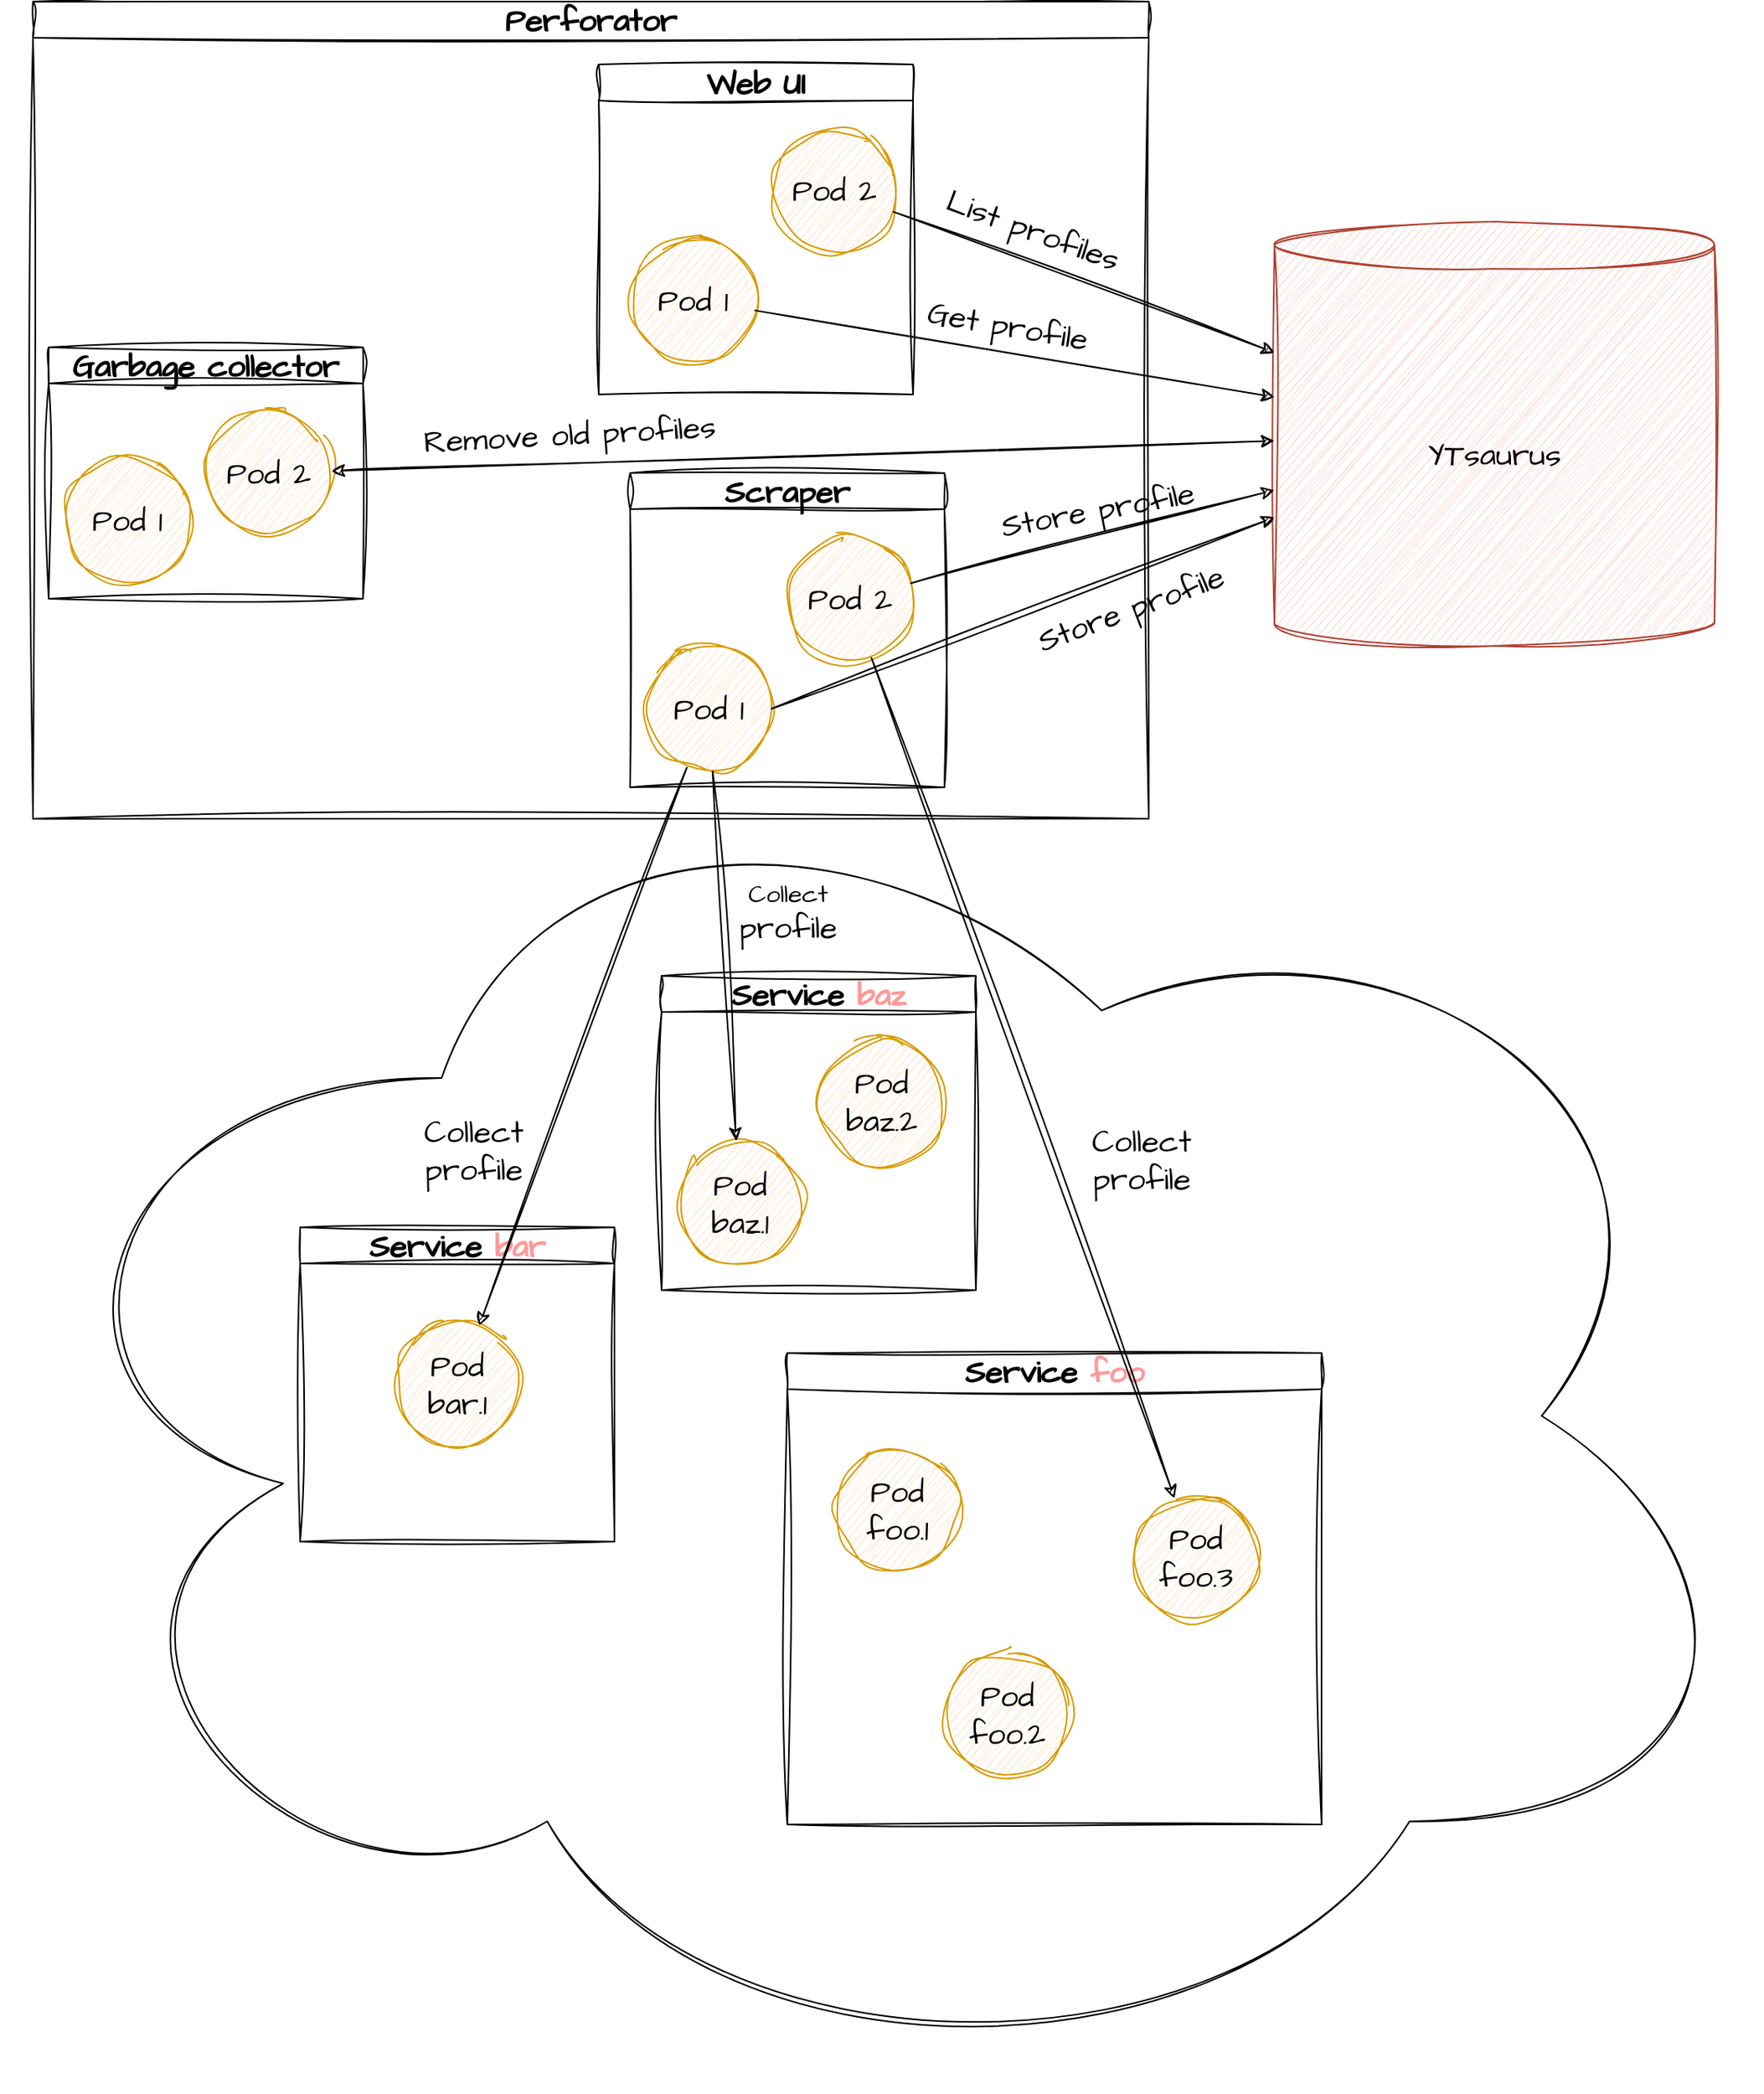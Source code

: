 <mxfile version="21.2.8" type="device">
  <diagram name="Страница 1" id="uUGXPo8AzU2IJs-jjgjA">
    <mxGraphModel dx="2070" dy="1463" grid="1" gridSize="10" guides="1" tooltips="1" connect="1" arrows="1" fold="1" page="1" pageScale="1" pageWidth="1600" pageHeight="1600" math="0" shadow="0">
      <root>
        <mxCell id="0" />
        <mxCell id="1" parent="0" />
        <mxCell id="Ml9DieXev5w7Eavj2J0n-49" value="" style="ellipse;shape=cloud;whiteSpace=wrap;html=1;sketch=1;hachureGap=4;jiggle=2;curveFitting=1;fontFamily=Architects Daughter;fontSource=https%3A%2F%2Ffonts.googleapis.com%2Fcss%3Ffamily%3DArchitects%2BDaughter;fontSize=20;fillColor=none;" vertex="1" parent="1">
          <mxGeometry x="210" y="640" width="1120" height="860" as="geometry" />
        </mxCell>
        <mxCell id="Ml9DieXev5w7Eavj2J0n-51" value="YTsaurus" style="shape=cylinder3;whiteSpace=wrap;html=1;boundedLbl=1;backgroundOutline=1;size=15;sketch=1;hachureGap=4;jiggle=2;curveFitting=1;fontFamily=Architects Daughter;fontSource=https%3A%2F%2Ffonts.googleapis.com%2Fcss%3Ffamily%3DArchitects%2BDaughter;fontSize=20;fillColor=#fad9d5;strokeColor=#ae4132;" vertex="1" parent="1">
          <mxGeometry x="1020" y="310" width="280" height="270" as="geometry" />
        </mxCell>
        <mxCell id="Ml9DieXev5w7Eavj2J0n-52" value="Perforator" style="swimlane;whiteSpace=wrap;html=1;sketch=1;hachureGap=4;jiggle=2;curveFitting=1;fontFamily=Architects Daughter;fontSource=https%3A%2F%2Ffonts.googleapis.com%2Fcss%3Ffamily%3DArchitects%2BDaughter;fontSize=20;" vertex="1" parent="1">
          <mxGeometry x="230" y="170" width="710" height="520" as="geometry" />
        </mxCell>
        <mxCell id="Ml9DieXev5w7Eavj2J0n-54" value="Scraper" style="swimlane;whiteSpace=wrap;html=1;sketch=1;hachureGap=4;jiggle=2;curveFitting=1;fontFamily=Architects Daughter;fontSource=https%3A%2F%2Ffonts.googleapis.com%2Fcss%3Ffamily%3DArchitects%2BDaughter;fontSize=20;" vertex="1" parent="Ml9DieXev5w7Eavj2J0n-52">
          <mxGeometry x="380" y="300" width="200" height="200" as="geometry" />
        </mxCell>
        <mxCell id="Ml9DieXev5w7Eavj2J0n-55" value="Pod 1" style="ellipse;whiteSpace=wrap;html=1;aspect=fixed;sketch=1;hachureGap=4;jiggle=2;curveFitting=1;fontFamily=Architects Daughter;fontSource=https%3A%2F%2Ffonts.googleapis.com%2Fcss%3Ffamily%3DArchitects%2BDaughter;fontSize=20;fillColor=#ffe6cc;strokeColor=#d79b00;" vertex="1" parent="Ml9DieXev5w7Eavj2J0n-54">
          <mxGeometry x="10" y="110" width="80" height="80" as="geometry" />
        </mxCell>
        <mxCell id="Ml9DieXev5w7Eavj2J0n-56" value="Pod 2" style="ellipse;whiteSpace=wrap;html=1;aspect=fixed;sketch=1;hachureGap=4;jiggle=2;curveFitting=1;fontFamily=Architects Daughter;fontSource=https%3A%2F%2Ffonts.googleapis.com%2Fcss%3Ffamily%3DArchitects%2BDaughter;fontSize=20;fillColor=#ffe6cc;strokeColor=#d79b00;" vertex="1" parent="Ml9DieXev5w7Eavj2J0n-54">
          <mxGeometry x="100" y="40" width="80" height="80" as="geometry" />
        </mxCell>
        <mxCell id="Ml9DieXev5w7Eavj2J0n-65" value="Garbage collector" style="swimlane;whiteSpace=wrap;html=1;sketch=1;hachureGap=4;jiggle=2;curveFitting=1;fontFamily=Architects Daughter;fontSource=https%3A%2F%2Ffonts.googleapis.com%2Fcss%3Ffamily%3DArchitects%2BDaughter;fontSize=20;" vertex="1" parent="Ml9DieXev5w7Eavj2J0n-52">
          <mxGeometry x="10" y="220" width="200" height="160" as="geometry" />
        </mxCell>
        <mxCell id="Ml9DieXev5w7Eavj2J0n-66" value="Pod 1" style="ellipse;whiteSpace=wrap;html=1;aspect=fixed;sketch=1;hachureGap=4;jiggle=2;curveFitting=1;fontFamily=Architects Daughter;fontSource=https%3A%2F%2Ffonts.googleapis.com%2Fcss%3Ffamily%3DArchitects%2BDaughter;fontSize=20;fillColor=#ffe6cc;strokeColor=#d79b00;" vertex="1" parent="Ml9DieXev5w7Eavj2J0n-65">
          <mxGeometry x="10" y="70" width="80" height="80" as="geometry" />
        </mxCell>
        <mxCell id="Ml9DieXev5w7Eavj2J0n-67" value="Pod 2" style="ellipse;whiteSpace=wrap;html=1;aspect=fixed;sketch=1;hachureGap=4;jiggle=2;curveFitting=1;fontFamily=Architects Daughter;fontSource=https%3A%2F%2Ffonts.googleapis.com%2Fcss%3Ffamily%3DArchitects%2BDaughter;fontSize=20;fillColor=#ffe6cc;strokeColor=#d79b00;" vertex="1" parent="Ml9DieXev5w7Eavj2J0n-65">
          <mxGeometry x="100" y="40" width="80" height="80" as="geometry" />
        </mxCell>
        <mxCell id="Ml9DieXev5w7Eavj2J0n-89" value="Web UI" style="swimlane;whiteSpace=wrap;html=1;sketch=1;hachureGap=4;jiggle=2;curveFitting=1;fontFamily=Architects Daughter;fontSource=https%3A%2F%2Ffonts.googleapis.com%2Fcss%3Ffamily%3DArchitects%2BDaughter;fontSize=20;" vertex="1" parent="Ml9DieXev5w7Eavj2J0n-52">
          <mxGeometry x="360" y="40" width="200" height="210" as="geometry" />
        </mxCell>
        <mxCell id="Ml9DieXev5w7Eavj2J0n-90" value="Pod 1" style="ellipse;whiteSpace=wrap;html=1;aspect=fixed;sketch=1;hachureGap=4;jiggle=2;curveFitting=1;fontFamily=Architects Daughter;fontSource=https%3A%2F%2Ffonts.googleapis.com%2Fcss%3Ffamily%3DArchitects%2BDaughter;fontSize=20;fillColor=#ffe6cc;strokeColor=#d79b00;" vertex="1" parent="Ml9DieXev5w7Eavj2J0n-89">
          <mxGeometry x="20" y="110" width="80" height="80" as="geometry" />
        </mxCell>
        <mxCell id="Ml9DieXev5w7Eavj2J0n-91" value="Pod 2" style="ellipse;whiteSpace=wrap;html=1;aspect=fixed;sketch=1;hachureGap=4;jiggle=2;curveFitting=1;fontFamily=Architects Daughter;fontSource=https%3A%2F%2Ffonts.googleapis.com%2Fcss%3Ffamily%3DArchitects%2BDaughter;fontSize=20;fillColor=#ffe6cc;strokeColor=#d79b00;" vertex="1" parent="Ml9DieXev5w7Eavj2J0n-89">
          <mxGeometry x="110" y="40" width="80" height="80" as="geometry" />
        </mxCell>
        <mxCell id="Ml9DieXev5w7Eavj2J0n-68" value="" style="endArrow=classic;startArrow=classic;html=1;rounded=0;sketch=1;hachureGap=4;jiggle=2;curveFitting=1;fontFamily=Architects Daughter;fontSource=https%3A%2F%2Ffonts.googleapis.com%2Fcss%3Ffamily%3DArchitects%2BDaughter;fontSize=16;curved=1;labelBackgroundColor=none;" edge="1" parent="1" source="Ml9DieXev5w7Eavj2J0n-67" target="Ml9DieXev5w7Eavj2J0n-51">
          <mxGeometry x="-0.051" y="22" width="50" height="50" relative="1" as="geometry">
            <mxPoint x="700" y="890" as="sourcePoint" />
            <mxPoint x="750" y="840" as="targetPoint" />
            <mxPoint as="offset" />
          </mxGeometry>
        </mxCell>
        <mxCell id="Ml9DieXev5w7Eavj2J0n-88" value="Remove old profiles" style="edgeLabel;html=1;align=center;verticalAlign=middle;resizable=0;points=[];fontSize=20;fontFamily=Architects Daughter;rotation=-3;labelBackgroundColor=none;" vertex="1" connectable="0" parent="Ml9DieXev5w7Eavj2J0n-68">
          <mxGeometry x="0.22" relative="1" as="geometry">
            <mxPoint x="-215" y="-12" as="offset" />
          </mxGeometry>
        </mxCell>
        <mxCell id="Ml9DieXev5w7Eavj2J0n-75" style="edgeStyle=none;rounded=0;sketch=1;hachureGap=4;jiggle=2;curveFitting=1;orthogonalLoop=1;jettySize=auto;html=1;exitX=1;exitY=0.5;exitDx=0;exitDy=0;fontFamily=Architects Daughter;fontSource=https%3A%2F%2Ffonts.googleapis.com%2Fcss%3Ffamily%3DArchitects%2BDaughter;fontSize=16;" edge="1" parent="1" source="Ml9DieXev5w7Eavj2J0n-55" target="Ml9DieXev5w7Eavj2J0n-51">
          <mxGeometry relative="1" as="geometry" />
        </mxCell>
        <mxCell id="Ml9DieXev5w7Eavj2J0n-85" value="Store profile" style="edgeLabel;html=1;align=center;verticalAlign=middle;resizable=0;points=[];fontSize=20;fontFamily=Architects Daughter;labelBackgroundColor=none;rotation=-20;" vertex="1" connectable="0" parent="Ml9DieXev5w7Eavj2J0n-75">
          <mxGeometry x="0.348" relative="1" as="geometry">
            <mxPoint x="12" y="18" as="offset" />
          </mxGeometry>
        </mxCell>
        <mxCell id="Ml9DieXev5w7Eavj2J0n-84" value="" style="edgeStyle=none;orthogonalLoop=1;jettySize=auto;html=1;rounded=0;sketch=1;hachureGap=4;jiggle=2;curveFitting=1;fontFamily=Architects Daughter;fontSource=https%3A%2F%2Ffonts.googleapis.com%2Fcss%3Ffamily%3DArchitects%2BDaughter;fontSize=16;" edge="1" parent="1" source="Ml9DieXev5w7Eavj2J0n-56" target="Ml9DieXev5w7Eavj2J0n-51">
          <mxGeometry width="100" relative="1" as="geometry">
            <mxPoint x="1140" y="740" as="sourcePoint" />
            <mxPoint x="1240" y="740" as="targetPoint" />
            <Array as="points" />
          </mxGeometry>
        </mxCell>
        <mxCell id="Ml9DieXev5w7Eavj2J0n-87" value="Store profile" style="edgeLabel;html=1;align=center;verticalAlign=middle;resizable=0;points=[];fontSize=20;fontFamily=Architects Daughter;labelBackgroundColor=none;rotation=-10;" vertex="1" connectable="0" parent="Ml9DieXev5w7Eavj2J0n-84">
          <mxGeometry x="0.034" y="4" relative="1" as="geometry">
            <mxPoint x="-1" y="-13" as="offset" />
          </mxGeometry>
        </mxCell>
        <mxCell id="Ml9DieXev5w7Eavj2J0n-92" value="" style="endArrow=classic;html=1;rounded=0;sketch=1;hachureGap=4;jiggle=2;curveFitting=1;fontFamily=Architects Daughter;fontSource=https%3A%2F%2Ffonts.googleapis.com%2Fcss%3Ffamily%3DArchitects%2BDaughter;fontSize=16;" edge="1" parent="1" source="Ml9DieXev5w7Eavj2J0n-91" target="Ml9DieXev5w7Eavj2J0n-51">
          <mxGeometry width="50" height="50" relative="1" as="geometry">
            <mxPoint x="730" y="640" as="sourcePoint" />
            <mxPoint x="780" y="590" as="targetPoint" />
          </mxGeometry>
        </mxCell>
        <mxCell id="Ml9DieXev5w7Eavj2J0n-93" value="List profiles" style="edgeLabel;html=1;align=center;verticalAlign=middle;resizable=0;points=[];fontSize=20;fontFamily=Architects Daughter;rotation=20;labelBackgroundColor=none;" vertex="1" connectable="0" parent="Ml9DieXev5w7Eavj2J0n-92">
          <mxGeometry x="-0.079" y="-1" relative="1" as="geometry">
            <mxPoint x="-23" y="-31" as="offset" />
          </mxGeometry>
        </mxCell>
        <mxCell id="Ml9DieXev5w7Eavj2J0n-95" value="" style="endArrow=classic;html=1;rounded=0;sketch=1;hachureGap=4;jiggle=2;curveFitting=1;fontFamily=Architects Daughter;fontSource=https%3A%2F%2Ffonts.googleapis.com%2Fcss%3Ffamily%3DArchitects%2BDaughter;fontSize=16;" edge="1" parent="1" source="Ml9DieXev5w7Eavj2J0n-90" target="Ml9DieXev5w7Eavj2J0n-51">
          <mxGeometry width="50" height="50" relative="1" as="geometry">
            <mxPoint x="810" y="640" as="sourcePoint" />
            <mxPoint x="860" y="590" as="targetPoint" />
          </mxGeometry>
        </mxCell>
        <mxCell id="Ml9DieXev5w7Eavj2J0n-96" value="Get profile" style="edgeLabel;html=1;align=center;verticalAlign=middle;resizable=0;points=[];fontSize=20;fontFamily=Architects Daughter;labelBackgroundColor=none;rotation=10;" vertex="1" connectable="0" parent="Ml9DieXev5w7Eavj2J0n-95">
          <mxGeometry x="0.021" y="1" relative="1" as="geometry">
            <mxPoint x="-8" y="-18" as="offset" />
          </mxGeometry>
        </mxCell>
        <mxCell id="Ml9DieXev5w7Eavj2J0n-37" value="Service &lt;font color=&quot;#ff9999&quot;&gt;foo&lt;/font&gt;" style="swimlane;whiteSpace=wrap;html=1;sketch=1;hachureGap=4;jiggle=2;curveFitting=1;fontFamily=Architects Daughter;fontSource=https%3A%2F%2Ffonts.googleapis.com%2Fcss%3Ffamily%3DArchitects%2BDaughter;fontSize=20;swimlaneFillColor=none;" vertex="1" parent="1">
          <mxGeometry x="710" y="1030" width="340" height="300" as="geometry" />
        </mxCell>
        <mxCell id="Ml9DieXev5w7Eavj2J0n-42" value="Pod&lt;br&gt;foo.1" style="ellipse;whiteSpace=wrap;html=1;aspect=fixed;sketch=1;hachureGap=4;jiggle=2;curveFitting=1;fontFamily=Architects Daughter;fontSource=https%3A%2F%2Ffonts.googleapis.com%2Fcss%3Ffamily%3DArchitects%2BDaughter;fontSize=20;fillColor=#ffe6cc;strokeColor=#d79b00;" vertex="1" parent="Ml9DieXev5w7Eavj2J0n-37">
          <mxGeometry x="30" y="60" width="80" height="80" as="geometry" />
        </mxCell>
        <mxCell id="Ml9DieXev5w7Eavj2J0n-43" value="Pod&lt;br&gt;foo.2" style="ellipse;whiteSpace=wrap;html=1;aspect=fixed;sketch=1;hachureGap=4;jiggle=2;curveFitting=1;fontFamily=Architects Daughter;fontSource=https%3A%2F%2Ffonts.googleapis.com%2Fcss%3Ffamily%3DArchitects%2BDaughter;fontSize=20;fillColor=#ffe6cc;strokeColor=#d79b00;" vertex="1" parent="Ml9DieXev5w7Eavj2J0n-37">
          <mxGeometry x="100" y="190" width="80" height="80" as="geometry" />
        </mxCell>
        <mxCell id="Ml9DieXev5w7Eavj2J0n-44" value="Pod&lt;br&gt;foo.3" style="ellipse;whiteSpace=wrap;html=1;aspect=fixed;sketch=1;hachureGap=4;jiggle=2;curveFitting=1;fontFamily=Architects Daughter;fontSource=https%3A%2F%2Ffonts.googleapis.com%2Fcss%3Ffamily%3DArchitects%2BDaughter;fontSize=20;fillColor=#ffe6cc;strokeColor=#d79b00;" vertex="1" parent="Ml9DieXev5w7Eavj2J0n-37">
          <mxGeometry x="220" y="90" width="80" height="80" as="geometry" />
        </mxCell>
        <mxCell id="Ml9DieXev5w7Eavj2J0n-38" value="Service &lt;font color=&quot;#ff9999&quot;&gt;bar&lt;/font&gt;" style="swimlane;whiteSpace=wrap;html=1;sketch=1;hachureGap=4;jiggle=2;curveFitting=1;fontFamily=Architects Daughter;fontSource=https%3A%2F%2Ffonts.googleapis.com%2Fcss%3Ffamily%3DArchitects%2BDaughter;fontSize=20;" vertex="1" parent="1">
          <mxGeometry x="400" y="950" width="200" height="200" as="geometry" />
        </mxCell>
        <mxCell id="Ml9DieXev5w7Eavj2J0n-45" value="Pod&lt;br&gt;bar.1" style="ellipse;whiteSpace=wrap;html=1;aspect=fixed;sketch=1;hachureGap=4;jiggle=2;curveFitting=1;fontFamily=Architects Daughter;fontSource=https%3A%2F%2Ffonts.googleapis.com%2Fcss%3Ffamily%3DArchitects%2BDaughter;fontSize=20;fillColor=#ffe6cc;strokeColor=#d79b00;" vertex="1" parent="Ml9DieXev5w7Eavj2J0n-38">
          <mxGeometry x="60" y="60" width="80" height="80" as="geometry" />
        </mxCell>
        <mxCell id="Ml9DieXev5w7Eavj2J0n-39" value="Service &lt;font color=&quot;#ff9999&quot;&gt;baz&lt;/font&gt;" style="swimlane;whiteSpace=wrap;html=1;sketch=1;hachureGap=4;jiggle=2;curveFitting=1;fontFamily=Architects Daughter;fontSource=https%3A%2F%2Ffonts.googleapis.com%2Fcss%3Ffamily%3DArchitects%2BDaughter;fontSize=20;" vertex="1" parent="1">
          <mxGeometry x="630" y="790" width="200" height="200" as="geometry" />
        </mxCell>
        <mxCell id="Ml9DieXev5w7Eavj2J0n-46" value="Pod&lt;br&gt;baz.1" style="ellipse;whiteSpace=wrap;html=1;aspect=fixed;sketch=1;hachureGap=4;jiggle=2;curveFitting=1;fontFamily=Architects Daughter;fontSource=https%3A%2F%2Ffonts.googleapis.com%2Fcss%3Ffamily%3DArchitects%2BDaughter;fontSize=20;fillColor=#ffe6cc;strokeColor=#d79b00;" vertex="1" parent="Ml9DieXev5w7Eavj2J0n-39">
          <mxGeometry x="10" y="105" width="80" height="80" as="geometry" />
        </mxCell>
        <mxCell id="Ml9DieXev5w7Eavj2J0n-48" value="Pod&lt;br&gt;baz.2" style="ellipse;whiteSpace=wrap;html=1;aspect=fixed;sketch=1;hachureGap=4;jiggle=2;curveFitting=1;fontFamily=Architects Daughter;fontSource=https%3A%2F%2Ffonts.googleapis.com%2Fcss%3Ffamily%3DArchitects%2BDaughter;fontSize=20;fillColor=#ffe6cc;strokeColor=#d79b00;" vertex="1" parent="Ml9DieXev5w7Eavj2J0n-39">
          <mxGeometry x="100" y="40" width="80" height="80" as="geometry" />
        </mxCell>
        <mxCell id="Ml9DieXev5w7Eavj2J0n-77" value="" style="endArrow=classic;html=1;rounded=0;sketch=1;hachureGap=4;jiggle=2;curveFitting=1;fontFamily=Architects Daughter;fontSource=https%3A%2F%2Ffonts.googleapis.com%2Fcss%3Ffamily%3DArchitects%2BDaughter;fontSize=16;" edge="1" parent="1" source="Ml9DieXev5w7Eavj2J0n-55" target="Ml9DieXev5w7Eavj2J0n-45">
          <mxGeometry width="50" height="50" relative="1" as="geometry">
            <mxPoint x="700" y="890" as="sourcePoint" />
            <mxPoint x="750" y="840" as="targetPoint" />
          </mxGeometry>
        </mxCell>
        <mxCell id="Ml9DieXev5w7Eavj2J0n-80" value="Collect&lt;br style=&quot;border-color: var(--border-color);&quot;&gt;&lt;span style=&quot;&quot;&gt;profile&lt;/span&gt;" style="edgeLabel;html=1;align=center;verticalAlign=middle;resizable=0;points=[];fontSize=20;fontFamily=Architects Daughter;labelBackgroundColor=none;" vertex="1" connectable="0" parent="Ml9DieXev5w7Eavj2J0n-77">
          <mxGeometry x="-0.1" y="1" relative="1" as="geometry">
            <mxPoint x="-78" y="83" as="offset" />
          </mxGeometry>
        </mxCell>
        <mxCell id="Ml9DieXev5w7Eavj2J0n-79" value="" style="edgeStyle=none;orthogonalLoop=1;jettySize=auto;html=1;rounded=0;sketch=1;hachureGap=4;jiggle=2;curveFitting=1;fontFamily=Architects Daughter;fontSource=https%3A%2F%2Ffonts.googleapis.com%2Fcss%3Ffamily%3DArchitects%2BDaughter;fontSize=16;" edge="1" parent="1" source="Ml9DieXev5w7Eavj2J0n-56" target="Ml9DieXev5w7Eavj2J0n-44">
          <mxGeometry width="100" relative="1" as="geometry">
            <mxPoint x="860" y="740" as="sourcePoint" />
            <mxPoint x="960" y="740" as="targetPoint" />
            <Array as="points" />
          </mxGeometry>
        </mxCell>
        <mxCell id="Ml9DieXev5w7Eavj2J0n-81" value="Collect&lt;br style=&quot;border-color: var(--border-color);&quot;&gt;profile" style="edgeLabel;html=1;align=center;verticalAlign=middle;resizable=0;points=[];fontSize=20;fontFamily=Architects Daughter;labelBackgroundColor=none;" vertex="1" connectable="0" parent="Ml9DieXev5w7Eavj2J0n-79">
          <mxGeometry x="-0.21" y="8" relative="1" as="geometry">
            <mxPoint x="87" y="111" as="offset" />
          </mxGeometry>
        </mxCell>
        <mxCell id="Ml9DieXev5w7Eavj2J0n-78" value="Collect&lt;br style=&quot;border-color: var(--border-color); font-size: 20px;&quot;&gt;&lt;span style=&quot;font-size: 20px;&quot;&gt;profile&lt;/span&gt;" style="edgeStyle=none;orthogonalLoop=1;jettySize=auto;html=1;rounded=0;sketch=1;hachureGap=4;jiggle=2;curveFitting=1;fontFamily=Architects Daughter;fontSource=https%3A%2F%2Ffonts.googleapis.com%2Fcss%3Ffamily%3DArchitects%2BDaughter;fontSize=16;labelBackgroundColor=none;" edge="1" parent="1" source="Ml9DieXev5w7Eavj2J0n-55" target="Ml9DieXev5w7Eavj2J0n-46">
          <mxGeometry x="-0.211" y="42" width="100" relative="1" as="geometry">
            <mxPoint x="670" y="700" as="sourcePoint" />
            <mxPoint x="770" y="700" as="targetPoint" />
            <Array as="points" />
            <mxPoint as="offset" />
          </mxGeometry>
        </mxCell>
      </root>
    </mxGraphModel>
  </diagram>
</mxfile>
